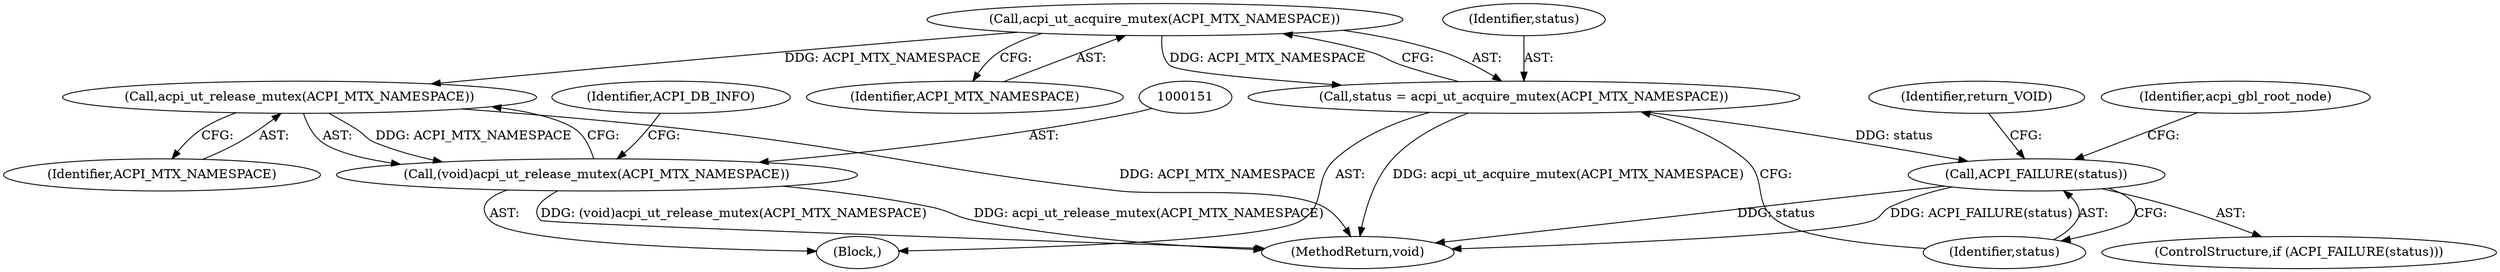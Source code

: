 digraph "0_linux_3b2d69114fefa474fca542e51119036dceb4aa6f@API" {
"1000141" [label="(Call,acpi_ut_acquire_mutex(ACPI_MTX_NAMESPACE))"];
"1000139" [label="(Call,status = acpi_ut_acquire_mutex(ACPI_MTX_NAMESPACE))"];
"1000144" [label="(Call,ACPI_FAILURE(status))"];
"1000152" [label="(Call,acpi_ut_release_mutex(ACPI_MTX_NAMESPACE))"];
"1000150" [label="(Call,(void)acpi_ut_release_mutex(ACPI_MTX_NAMESPACE))"];
"1000144" [label="(Call,ACPI_FAILURE(status))"];
"1000149" [label="(Identifier,acpi_gbl_root_node)"];
"1000153" [label="(Identifier,ACPI_MTX_NAMESPACE)"];
"1000143" [label="(ControlStructure,if (ACPI_FAILURE(status)))"];
"1000152" [label="(Call,acpi_ut_release_mutex(ACPI_MTX_NAMESPACE))"];
"1000156" [label="(Identifier,ACPI_DB_INFO)"];
"1000159" [label="(MethodReturn,void)"];
"1000106" [label="(Block,)"];
"1000142" [label="(Identifier,ACPI_MTX_NAMESPACE)"];
"1000140" [label="(Identifier,status)"];
"1000147" [label="(Identifier,return_VOID)"];
"1000150" [label="(Call,(void)acpi_ut_release_mutex(ACPI_MTX_NAMESPACE))"];
"1000139" [label="(Call,status = acpi_ut_acquire_mutex(ACPI_MTX_NAMESPACE))"];
"1000145" [label="(Identifier,status)"];
"1000141" [label="(Call,acpi_ut_acquire_mutex(ACPI_MTX_NAMESPACE))"];
"1000141" -> "1000139"  [label="AST: "];
"1000141" -> "1000142"  [label="CFG: "];
"1000142" -> "1000141"  [label="AST: "];
"1000139" -> "1000141"  [label="CFG: "];
"1000141" -> "1000139"  [label="DDG: ACPI_MTX_NAMESPACE"];
"1000141" -> "1000152"  [label="DDG: ACPI_MTX_NAMESPACE"];
"1000139" -> "1000106"  [label="AST: "];
"1000140" -> "1000139"  [label="AST: "];
"1000145" -> "1000139"  [label="CFG: "];
"1000139" -> "1000159"  [label="DDG: acpi_ut_acquire_mutex(ACPI_MTX_NAMESPACE)"];
"1000139" -> "1000144"  [label="DDG: status"];
"1000144" -> "1000143"  [label="AST: "];
"1000144" -> "1000145"  [label="CFG: "];
"1000145" -> "1000144"  [label="AST: "];
"1000147" -> "1000144"  [label="CFG: "];
"1000149" -> "1000144"  [label="CFG: "];
"1000144" -> "1000159"  [label="DDG: ACPI_FAILURE(status)"];
"1000144" -> "1000159"  [label="DDG: status"];
"1000152" -> "1000150"  [label="AST: "];
"1000152" -> "1000153"  [label="CFG: "];
"1000153" -> "1000152"  [label="AST: "];
"1000150" -> "1000152"  [label="CFG: "];
"1000152" -> "1000159"  [label="DDG: ACPI_MTX_NAMESPACE"];
"1000152" -> "1000150"  [label="DDG: ACPI_MTX_NAMESPACE"];
"1000150" -> "1000106"  [label="AST: "];
"1000151" -> "1000150"  [label="AST: "];
"1000156" -> "1000150"  [label="CFG: "];
"1000150" -> "1000159"  [label="DDG: acpi_ut_release_mutex(ACPI_MTX_NAMESPACE)"];
"1000150" -> "1000159"  [label="DDG: (void)acpi_ut_release_mutex(ACPI_MTX_NAMESPACE)"];
}

